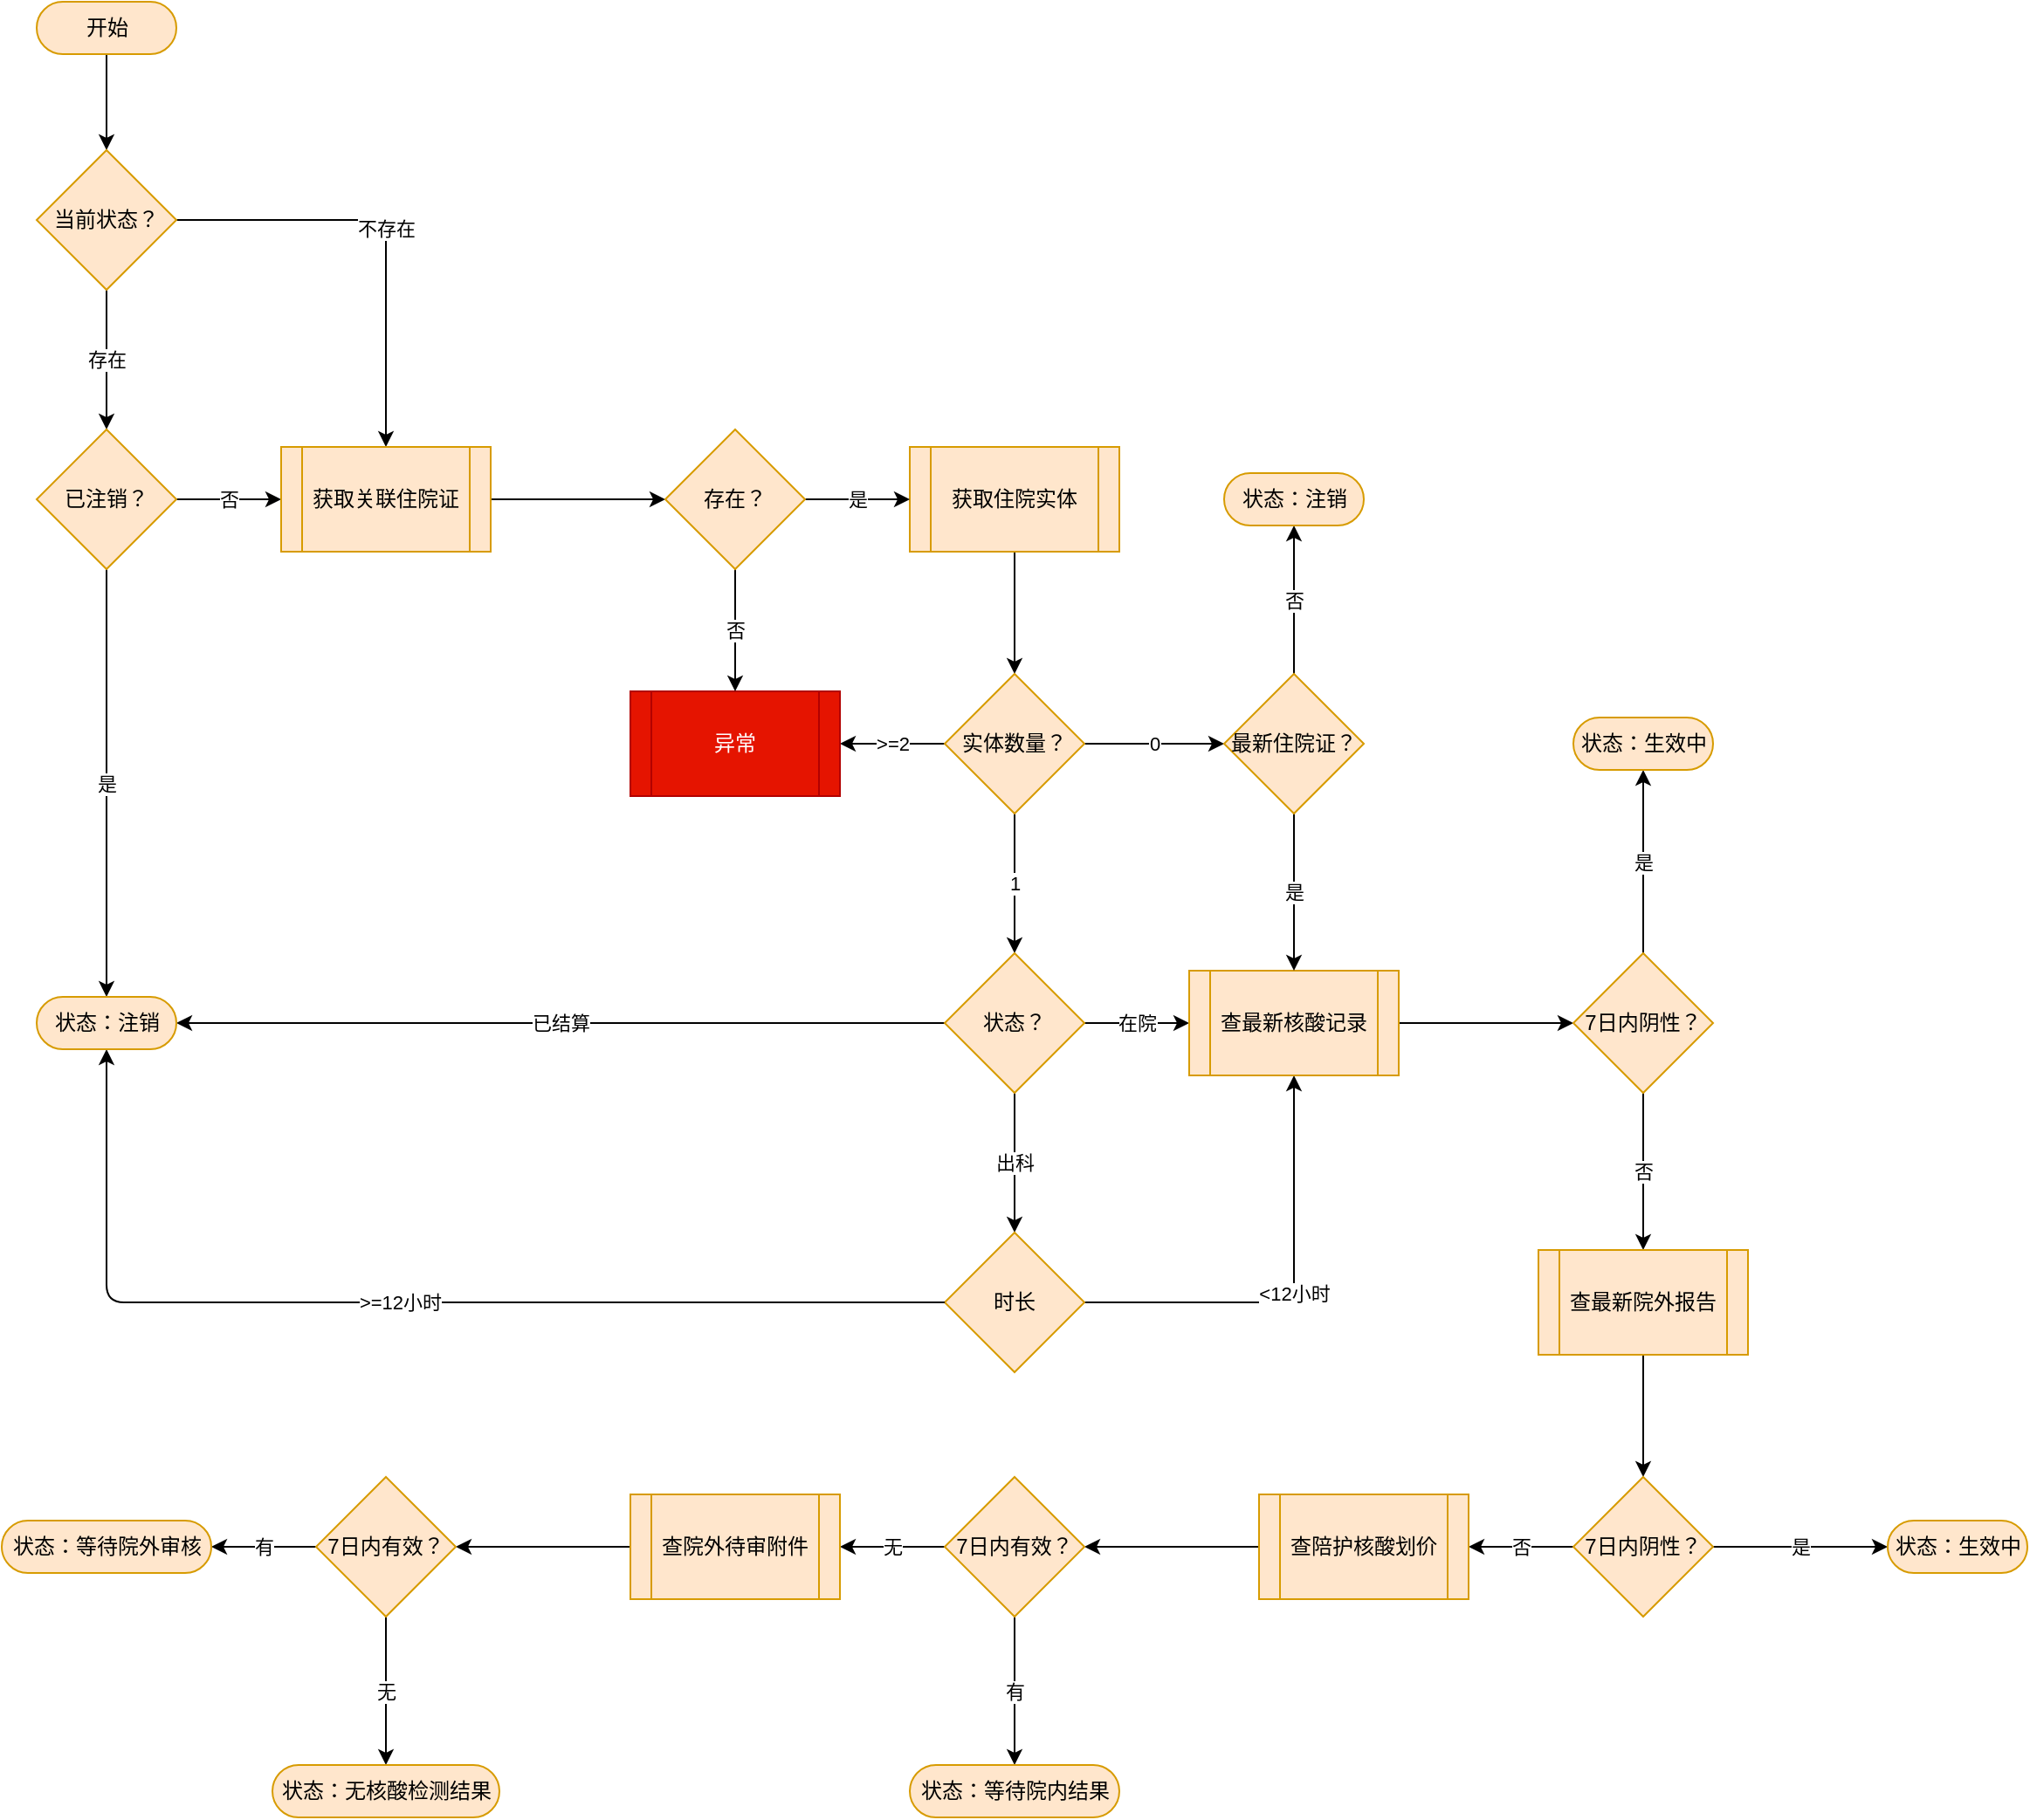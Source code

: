 <mxfile>
    <diagram id="k0nbtBAQ9G7xwQQl9tIo" name="Page-1">
        <mxGraphModel dx="1273" dy="920" grid="1" gridSize="10" guides="1" tooltips="1" connect="1" arrows="1" fold="1" page="1" pageScale="1" pageWidth="1920" pageHeight="1200" math="0" shadow="0">
            <root>
                <mxCell id="0"/>
                <mxCell id="1" parent="0"/>
                <mxCell id="6" value="" style="edgeStyle=none;html=1;" parent="1" source="4" target="5" edge="1">
                    <mxGeometry relative="1" as="geometry"/>
                </mxCell>
                <mxCell id="4" value="开始" style="html=1;dashed=0;whitespace=wrap;shape=mxgraph.dfd.start;fillColor=#ffe6cc;strokeColor=#d79b00;" parent="1" vertex="1">
                    <mxGeometry x="220" y="80" width="80" height="30" as="geometry"/>
                </mxCell>
                <mxCell id="10" value="存在" style="edgeStyle=none;html=1;" parent="1" source="5" target="9" edge="1">
                    <mxGeometry relative="1" as="geometry"/>
                </mxCell>
                <mxCell id="38" value="不存在" style="edgeStyle=orthogonalEdgeStyle;html=1;exitX=1;exitY=0.5;exitDx=0;exitDy=0;entryX=0.5;entryY=0;entryDx=0;entryDy=0;" parent="1" source="5" target="15" edge="1">
                    <mxGeometry relative="1" as="geometry"/>
                </mxCell>
                <mxCell id="5" value="当前状态？" style="rhombus;whiteSpace=wrap;html=1;dashed=0;strokeColor=#d79b00;fillColor=#ffe6cc;" parent="1" vertex="1">
                    <mxGeometry x="220" y="165" width="80" height="80" as="geometry"/>
                </mxCell>
                <mxCell id="14" value="是" style="edgeStyle=none;html=1;entryX=0.5;entryY=0;entryDx=0;entryDy=0;entryPerimeter=0;" parent="1" source="9" target="50" edge="1">
                    <mxGeometry relative="1" as="geometry">
                        <mxPoint x="260" y="635" as="targetPoint"/>
                    </mxGeometry>
                </mxCell>
                <mxCell id="16" value="否" style="edgeStyle=none;html=1;" parent="1" source="9" target="15" edge="1">
                    <mxGeometry relative="1" as="geometry"/>
                </mxCell>
                <mxCell id="9" value="已注销？" style="rhombus;whiteSpace=wrap;html=1;dashed=0;strokeColor=#d79b00;fillColor=#ffe6cc;" parent="1" vertex="1">
                    <mxGeometry x="220" y="325" width="80" height="80" as="geometry"/>
                </mxCell>
                <mxCell id="95" value="" style="edgeStyle=none;html=1;" edge="1" parent="1" source="15" target="94">
                    <mxGeometry relative="1" as="geometry"/>
                </mxCell>
                <mxCell id="15" value="获取关联住院证" style="shape=process;whiteSpace=wrap;html=1;backgroundOutline=1;dashed=0;strokeColor=#d79b00;fillColor=#ffe6cc;" parent="1" vertex="1">
                    <mxGeometry x="360" y="335" width="120" height="60" as="geometry"/>
                </mxCell>
                <mxCell id="22" value="" style="edgeStyle=none;html=1;" parent="1" source="19" target="21" edge="1">
                    <mxGeometry relative="1" as="geometry"/>
                </mxCell>
                <mxCell id="19" value="获取住院实体" style="shape=process;whiteSpace=wrap;html=1;backgroundOutline=1;dashed=0;strokeColor=#d79b00;fillColor=#ffe6cc;" parent="1" vertex="1">
                    <mxGeometry x="720" y="335" width="120" height="60" as="geometry"/>
                </mxCell>
                <mxCell id="24" value="&amp;gt;=2" style="edgeStyle=none;html=1;" parent="1" source="21" target="23" edge="1">
                    <mxGeometry relative="1" as="geometry"/>
                </mxCell>
                <mxCell id="28" value="1" style="edgeStyle=none;html=1;" parent="1" source="21" target="27" edge="1">
                    <mxGeometry relative="1" as="geometry"/>
                </mxCell>
                <mxCell id="42" value="0" style="edgeStyle=orthogonalEdgeStyle;html=1;" parent="1" source="21" target="41" edge="1">
                    <mxGeometry relative="1" as="geometry"/>
                </mxCell>
                <mxCell id="21" value="实体数量？" style="rhombus;whiteSpace=wrap;html=1;dashed=0;strokeColor=#d79b00;fillColor=#ffe6cc;" parent="1" vertex="1">
                    <mxGeometry x="740" y="465" width="80" height="80" as="geometry"/>
                </mxCell>
                <mxCell id="23" value="异常" style="shape=process;whiteSpace=wrap;html=1;backgroundOutline=1;dashed=0;strokeColor=#B20000;fillColor=#e51400;fontColor=#ffffff;" parent="1" vertex="1">
                    <mxGeometry x="560" y="475" width="120" height="60" as="geometry"/>
                </mxCell>
                <mxCell id="30" value="已结算" style="edgeStyle=none;html=1;entryX=1;entryY=0.5;entryDx=0;entryDy=0;entryPerimeter=0;" parent="1" source="27" target="50" edge="1">
                    <mxGeometry relative="1" as="geometry">
                        <mxPoint x="480" y="665" as="targetPoint"/>
                    </mxGeometry>
                </mxCell>
                <mxCell id="32" value="出科" style="edgeStyle=none;html=1;" parent="1" source="27" target="31" edge="1">
                    <mxGeometry relative="1" as="geometry"/>
                </mxCell>
                <mxCell id="35" value="在院" style="edgeStyle=orthogonalEdgeStyle;html=1;" parent="1" source="27" target="34" edge="1">
                    <mxGeometry relative="1" as="geometry"/>
                </mxCell>
                <mxCell id="27" value="状态？" style="rhombus;whiteSpace=wrap;html=1;dashed=0;strokeColor=#d79b00;fillColor=#ffe6cc;" parent="1" vertex="1">
                    <mxGeometry x="740" y="625" width="80" height="80" as="geometry"/>
                </mxCell>
                <mxCell id="37" value="&amp;lt;12小时" style="edgeStyle=orthogonalEdgeStyle;html=1;exitX=1;exitY=0.5;exitDx=0;exitDy=0;entryX=0.5;entryY=1;entryDx=0;entryDy=0;" parent="1" source="31" target="34" edge="1">
                    <mxGeometry relative="1" as="geometry"/>
                </mxCell>
                <mxCell id="31" value="时长" style="rhombus;whiteSpace=wrap;html=1;dashed=0;strokeColor=#d79b00;fillColor=#ffe6cc;" parent="1" vertex="1">
                    <mxGeometry x="740" y="785" width="80" height="80" as="geometry"/>
                </mxCell>
                <mxCell id="33" value="&amp;gt;=12小时" style="edgeStyle=orthogonalEdgeStyle;html=1;entryX=0.5;entryY=0.5;entryDx=0;entryDy=15;exitX=0;exitY=0.5;exitDx=0;exitDy=0;entryPerimeter=0;" parent="1" source="31" target="50" edge="1">
                    <mxGeometry relative="1" as="geometry">
                        <mxPoint x="670" y="850" as="sourcePoint"/>
                        <mxPoint x="420" y="695" as="targetPoint"/>
                    </mxGeometry>
                </mxCell>
                <mxCell id="52" value="" style="edgeStyle=orthogonalEdgeStyle;html=1;" parent="1" source="34" target="51" edge="1">
                    <mxGeometry relative="1" as="geometry"/>
                </mxCell>
                <mxCell id="34" value="查最新核酸记录" style="shape=process;whiteSpace=wrap;html=1;backgroundOutline=1;dashed=0;strokeColor=#d79b00;fillColor=#ffe6cc;" parent="1" vertex="1">
                    <mxGeometry x="880" y="635" width="120" height="60" as="geometry"/>
                </mxCell>
                <mxCell id="47" value="否" style="edgeStyle=orthogonalEdgeStyle;html=1;" parent="1" source="41" target="46" edge="1">
                    <mxGeometry relative="1" as="geometry"/>
                </mxCell>
                <mxCell id="48" value="是" style="edgeStyle=orthogonalEdgeStyle;html=1;" parent="1" source="41" target="34" edge="1">
                    <mxGeometry relative="1" as="geometry"/>
                </mxCell>
                <mxCell id="41" value="最新住院证？" style="rhombus;whiteSpace=wrap;html=1;dashed=0;strokeColor=#d79b00;fillColor=#ffe6cc;" parent="1" vertex="1">
                    <mxGeometry x="900" y="465" width="80" height="80" as="geometry"/>
                </mxCell>
                <mxCell id="46" value="状态：注销" style="html=1;dashed=0;whitespace=wrap;shape=mxgraph.dfd.start;fillColor=#ffe6cc;strokeColor=#d79b00;" parent="1" vertex="1">
                    <mxGeometry x="900" y="350" width="80" height="30" as="geometry"/>
                </mxCell>
                <mxCell id="50" value="&lt;span&gt;状态：注销&lt;/span&gt;" style="html=1;dashed=0;whitespace=wrap;shape=mxgraph.dfd.start;fillColor=#ffe6cc;strokeColor=#d79b00;" parent="1" vertex="1">
                    <mxGeometry x="220" y="650" width="80" height="30" as="geometry"/>
                </mxCell>
                <mxCell id="54" value="是" style="edgeStyle=orthogonalEdgeStyle;html=1;" parent="1" source="51" target="53" edge="1">
                    <mxGeometry relative="1" as="geometry"/>
                </mxCell>
                <mxCell id="56" value="否" style="edgeStyle=orthogonalEdgeStyle;html=1;" parent="1" source="51" target="55" edge="1">
                    <mxGeometry relative="1" as="geometry"/>
                </mxCell>
                <mxCell id="51" value="7日内阴性？" style="rhombus;whiteSpace=wrap;html=1;dashed=0;strokeColor=#d79b00;fillColor=#ffe6cc;" parent="1" vertex="1">
                    <mxGeometry x="1100" y="625" width="80" height="80" as="geometry"/>
                </mxCell>
                <mxCell id="53" value="状态：生效中" style="html=1;dashed=0;whitespace=wrap;shape=mxgraph.dfd.start;fillColor=#ffe6cc;strokeColor=#d79b00;" parent="1" vertex="1">
                    <mxGeometry x="1100" y="490" width="80" height="30" as="geometry"/>
                </mxCell>
                <mxCell id="58" value="" style="edgeStyle=orthogonalEdgeStyle;html=1;" parent="1" source="55" target="57" edge="1">
                    <mxGeometry relative="1" as="geometry"/>
                </mxCell>
                <mxCell id="55" value="查最新院外报告" style="shape=process;whiteSpace=wrap;html=1;backgroundOutline=1;dashed=0;strokeColor=#d79b00;fillColor=#ffe6cc;" parent="1" vertex="1">
                    <mxGeometry x="1080" y="795" width="120" height="60" as="geometry"/>
                </mxCell>
                <mxCell id="60" value="是" style="edgeStyle=orthogonalEdgeStyle;html=1;" parent="1" source="57" target="59" edge="1">
                    <mxGeometry relative="1" as="geometry"/>
                </mxCell>
                <mxCell id="62" value="否" style="edgeStyle=orthogonalEdgeStyle;html=1;" parent="1" source="57" target="61" edge="1">
                    <mxGeometry relative="1" as="geometry"/>
                </mxCell>
                <mxCell id="57" value="7日内阴性？" style="rhombus;whiteSpace=wrap;html=1;dashed=0;strokeColor=#d79b00;fillColor=#ffe6cc;" parent="1" vertex="1">
                    <mxGeometry x="1100" y="925" width="80" height="80" as="geometry"/>
                </mxCell>
                <mxCell id="59" value="状态：生效中" style="html=1;dashed=0;whitespace=wrap;shape=mxgraph.dfd.start;fillColor=#ffe6cc;strokeColor=#d79b00;" parent="1" vertex="1">
                    <mxGeometry x="1280" y="950" width="80" height="30" as="geometry"/>
                </mxCell>
                <mxCell id="64" value="" style="edgeStyle=orthogonalEdgeStyle;html=1;" parent="1" source="61" target="63" edge="1">
                    <mxGeometry relative="1" as="geometry"/>
                </mxCell>
                <mxCell id="61" value="查陪护核酸划价" style="shape=process;whiteSpace=wrap;html=1;backgroundOutline=1;dashed=0;strokeColor=#d79b00;fillColor=#ffe6cc;" parent="1" vertex="1">
                    <mxGeometry x="920" y="935" width="120" height="60" as="geometry"/>
                </mxCell>
                <mxCell id="66" value="有" style="edgeStyle=orthogonalEdgeStyle;html=1;entryX=0.5;entryY=0.5;entryDx=0;entryDy=-15;entryPerimeter=0;" parent="1" source="63" target="69" edge="1">
                    <mxGeometry relative="1" as="geometry">
                        <mxPoint x="780" y="1085" as="targetPoint"/>
                    </mxGeometry>
                </mxCell>
                <mxCell id="71" value="无" style="edgeStyle=orthogonalEdgeStyle;html=1;" parent="1" source="63" target="70" edge="1">
                    <mxGeometry relative="1" as="geometry"/>
                </mxCell>
                <mxCell id="63" value="7日内有效？" style="rhombus;whiteSpace=wrap;html=1;dashed=0;strokeColor=#d79b00;fillColor=#ffe6cc;" parent="1" vertex="1">
                    <mxGeometry x="740" y="925" width="80" height="80" as="geometry"/>
                </mxCell>
                <mxCell id="69" value="状态：等待院内结果" style="html=1;dashed=0;whitespace=wrap;shape=mxgraph.dfd.start;fillColor=#ffe6cc;strokeColor=#d79b00;" parent="1" vertex="1">
                    <mxGeometry x="720" y="1090" width="120" height="30" as="geometry"/>
                </mxCell>
                <mxCell id="73" value="" style="edgeStyle=orthogonalEdgeStyle;html=1;" parent="1" source="70" target="72" edge="1">
                    <mxGeometry relative="1" as="geometry"/>
                </mxCell>
                <mxCell id="70" value="查院外待审附件" style="shape=process;whiteSpace=wrap;html=1;backgroundOutline=1;dashed=0;strokeColor=#d79b00;fillColor=#ffe6cc;" parent="1" vertex="1">
                    <mxGeometry x="560" y="935" width="120" height="60" as="geometry"/>
                </mxCell>
                <mxCell id="79" value="有" style="edgeStyle=orthogonalEdgeStyle;html=1;" parent="1" source="72" target="78" edge="1">
                    <mxGeometry relative="1" as="geometry"/>
                </mxCell>
                <mxCell id="93" value="无" style="edgeStyle=orthogonalEdgeStyle;html=1;" parent="1" source="72" target="92" edge="1">
                    <mxGeometry relative="1" as="geometry"/>
                </mxCell>
                <mxCell id="72" value="7日内有效？" style="rhombus;whiteSpace=wrap;html=1;dashed=0;strokeColor=#d79b00;fillColor=#ffe6cc;" parent="1" vertex="1">
                    <mxGeometry x="380" y="925" width="80" height="80" as="geometry"/>
                </mxCell>
                <mxCell id="78" value="状态：等待院外审核" style="html=1;dashed=0;whitespace=wrap;shape=mxgraph.dfd.start;fillColor=#ffe6cc;strokeColor=#d79b00;" parent="1" vertex="1">
                    <mxGeometry x="200" y="950" width="120" height="30" as="geometry"/>
                </mxCell>
                <mxCell id="92" value="状态：无核酸检测结果" style="html=1;dashed=0;whitespace=wrap;shape=mxgraph.dfd.start;fillColor=#ffe6cc;strokeColor=#d79b00;" parent="1" vertex="1">
                    <mxGeometry x="355" y="1090" width="130" height="30" as="geometry"/>
                </mxCell>
                <mxCell id="96" value="否" style="edgeStyle=none;html=1;" edge="1" parent="1" source="94" target="23">
                    <mxGeometry relative="1" as="geometry"/>
                </mxCell>
                <mxCell id="97" value="是" style="edgeStyle=none;html=1;" edge="1" parent="1" source="94" target="19">
                    <mxGeometry relative="1" as="geometry"/>
                </mxCell>
                <mxCell id="94" value="存在？" style="rhombus;whiteSpace=wrap;html=1;dashed=0;strokeColor=#d79b00;fillColor=#ffe6cc;" vertex="1" parent="1">
                    <mxGeometry x="580" y="325" width="80" height="80" as="geometry"/>
                </mxCell>
            </root>
        </mxGraphModel>
    </diagram>
</mxfile>